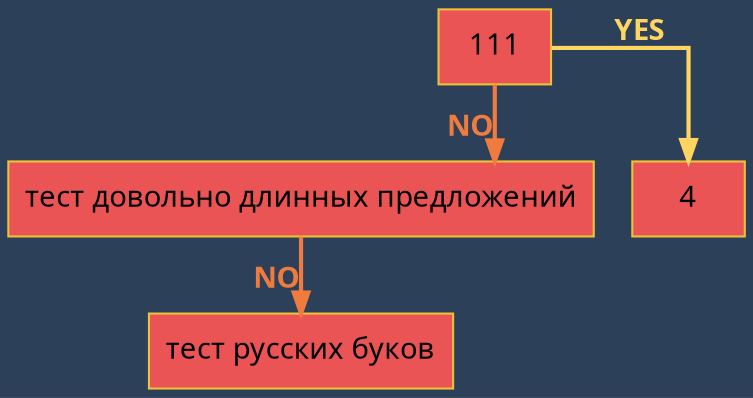 digraph{
splines=ortho;
bgcolor="#2D4059";


NODE_0[shape="record", fontname="verdana",
style=bold, style=filled,
color="#ECC237", fillcolor="#EA5455",
label = "4"];

NODE_1[shape="record", fontname="verdana",
style=bold, style=filled,
color="#ECC237", fillcolor="#EA5455",
label = "тест русских буков"];

NODE_2[shape="record", fontname="verdana",
style=bold, style=filled,
color="#ECC237", fillcolor="#EA5455",
label = "тест довольно длинных предложений"];

NODE_3[shape="record", fontname="verdana",
style=bold, style=filled,
color="#ECC237", fillcolor="#EA5455",
label = "111"];

NODE_2->NODE_1[color="#F07B3F", penwidth=2, fontcolor="#F07B3F", fontname="verdana bold", xlabel="NO"];
NODE_3->NODE_2[color="#F07B3F", penwidth=2, fontcolor="#F07B3F", fontname="verdana bold", xlabel="NO"];
NODE_3->NODE_0[color="#FFD460", penwidth=2, fontcolor="#FFD460", fontname="verdana bold", xlabel="YES"];
NODE_2->NODE_0[style=invis];
{rank=same NODE_2 NODE_0}
}
